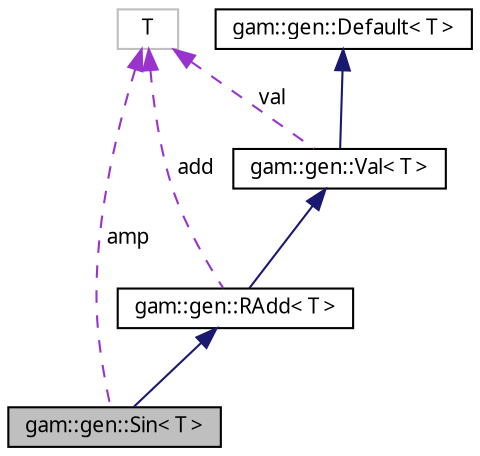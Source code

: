 digraph "gam::gen::Sin&lt; T &gt;"
{
 // LATEX_PDF_SIZE
  bgcolor="transparent";
  edge [fontname="FreeSans.ttf",fontsize="10",labelfontname="FreeSans.ttf",labelfontsize="10"];
  node [fontname="FreeSans.ttf",fontsize="10",shape=record];
  Node1 [label="gam::gen::Sin\< T \>",height=0.2,width=0.4,color="black", fillcolor="grey75", style="filled", fontcolor="black",tooltip="Sinusoid sequence generator."];
  Node2 -> Node1 [dir="back",color="midnightblue",fontsize="10",style="solid",fontname="FreeSans.ttf"];
  Node2 [label="gam::gen::RAdd\< T \>",height=0.2,width=0.4,color="black",URL="$structgam_1_1gen_1_1_r_add.html",tooltip="Recursive add generator that generates lines."];
  Node3 -> Node2 [dir="back",color="midnightblue",fontsize="10",style="solid",fontname="FreeSans.ttf"];
  Node3 [label="gam::gen::Val\< T \>",height=0.2,width=0.4,color="black",URL="$structgam_1_1gen_1_1_val.html",tooltip="Single value generator."];
  Node4 -> Node3 [dir="back",color="midnightblue",fontsize="10",style="solid",fontname="FreeSans.ttf"];
  Node4 [label="gam::gen::Default\< T \>",height=0.2,width=0.4,color="black",URL="$structgam_1_1gen_1_1_default.html",tooltip="Generates the default value of its associated type."];
  Node5 -> Node3 [dir="back",color="darkorchid3",fontsize="10",style="dashed",label=" val" ,fontname="FreeSans.ttf"];
  Node5 [label="T",height=0.2,width=0.4,color="grey75",tooltip=" "];
  Node5 -> Node2 [dir="back",color="darkorchid3",fontsize="10",style="dashed",label=" add" ,fontname="FreeSans.ttf"];
  Node5 -> Node1 [dir="back",color="darkorchid3",fontsize="10",style="dashed",label=" amp" ,fontname="FreeSans.ttf"];
}
